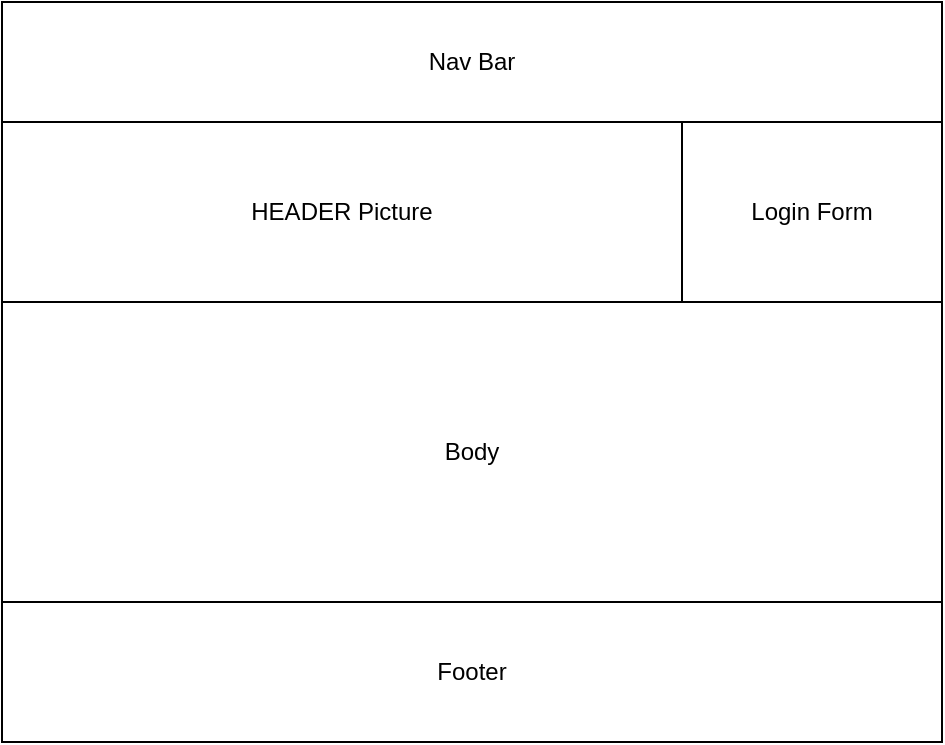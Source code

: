 <mxfile version="13.9.9" type="device"><diagram id="-lMSLeE7TheW2oI4cChU" name="Page-1"><mxGraphModel dx="1024" dy="592" grid="1" gridSize="10" guides="1" tooltips="1" connect="1" arrows="1" fold="1" page="1" pageScale="1" pageWidth="850" pageHeight="1100" math="0" shadow="0"><root><mxCell id="0"/><mxCell id="1" parent="0"/><mxCell id="FFTEqH7EACmLmlrhUd8k-1" value="Nav Bar" style="rounded=0;whiteSpace=wrap;html=1;" vertex="1" parent="1"><mxGeometry x="180" y="90" width="470" height="60" as="geometry"/></mxCell><mxCell id="FFTEqH7EACmLmlrhUd8k-2" value="HEADER Picture" style="rounded=0;whiteSpace=wrap;html=1;" vertex="1" parent="1"><mxGeometry x="180" y="150" width="340" height="90" as="geometry"/></mxCell><mxCell id="FFTEqH7EACmLmlrhUd8k-3" value="Login Form" style="rounded=0;whiteSpace=wrap;html=1;" vertex="1" parent="1"><mxGeometry x="520" y="150" width="130" height="90" as="geometry"/></mxCell><mxCell id="FFTEqH7EACmLmlrhUd8k-5" value="" style="rounded=0;whiteSpace=wrap;html=1;" vertex="1" parent="1"><mxGeometry x="360" y="330" width="120" height="60" as="geometry"/></mxCell><mxCell id="FFTEqH7EACmLmlrhUd8k-6" value="Body" style="rounded=0;whiteSpace=wrap;html=1;" vertex="1" parent="1"><mxGeometry x="180" y="240" width="470" height="150" as="geometry"/></mxCell><mxCell id="FFTEqH7EACmLmlrhUd8k-7" value="Footer" style="rounded=0;whiteSpace=wrap;html=1;" vertex="1" parent="1"><mxGeometry x="180" y="390" width="470" height="70" as="geometry"/></mxCell></root></mxGraphModel></diagram></mxfile>